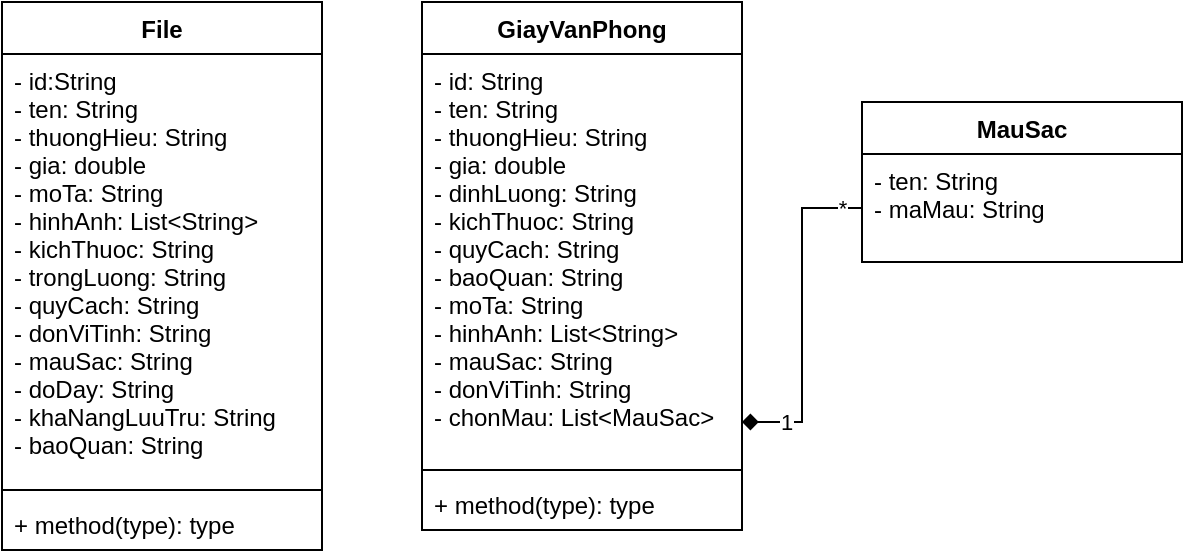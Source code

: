 <mxfile version="14.1.8" type="github">
  <diagram id="C5RBs43oDa-KdzZeNtuy" name="Page-1">
    <mxGraphModel dx="2012" dy="645" grid="1" gridSize="10" guides="1" tooltips="1" connect="1" arrows="1" fold="1" page="1" pageScale="1" pageWidth="827" pageHeight="1169" math="0" shadow="0">
      <root>
        <mxCell id="WIyWlLk6GJQsqaUBKTNV-0" />
        <mxCell id="WIyWlLk6GJQsqaUBKTNV-1" parent="WIyWlLk6GJQsqaUBKTNV-0" />
        <mxCell id="7N4hpyPiE46g98wLAyZC-36" value="GiayVanPhong" style="swimlane;fontStyle=1;align=center;verticalAlign=top;childLayout=stackLayout;horizontal=1;startSize=26;horizontalStack=0;resizeParent=1;resizeParentMax=0;resizeLast=0;collapsible=1;marginBottom=0;" vertex="1" parent="WIyWlLk6GJQsqaUBKTNV-1">
          <mxGeometry x="130" y="70" width="160" height="264" as="geometry" />
        </mxCell>
        <mxCell id="7N4hpyPiE46g98wLAyZC-37" value="- id: String&#xa;- ten: String&#xa;- thuongHieu: String&#xa;- gia: double&#xa;- dinhLuong: String&#xa;- kichThuoc: String&#xa;- quyCach: String&#xa;- baoQuan: String&#xa;- moTa: String&#xa;- hinhAnh: List&lt;String&gt;&#xa;- mauSac: String&#xa;- donViTinh: String&#xa;- chonMau: List&lt;MauSac&gt;" style="text;strokeColor=none;fillColor=none;align=left;verticalAlign=top;spacingLeft=4;spacingRight=4;overflow=hidden;rotatable=0;points=[[0,0.5],[1,0.5]];portConstraint=eastwest;" vertex="1" parent="7N4hpyPiE46g98wLAyZC-36">
          <mxGeometry y="26" width="160" height="204" as="geometry" />
        </mxCell>
        <mxCell id="7N4hpyPiE46g98wLAyZC-38" value="" style="line;strokeWidth=1;fillColor=none;align=left;verticalAlign=middle;spacingTop=-1;spacingLeft=3;spacingRight=3;rotatable=0;labelPosition=right;points=[];portConstraint=eastwest;" vertex="1" parent="7N4hpyPiE46g98wLAyZC-36">
          <mxGeometry y="230" width="160" height="8" as="geometry" />
        </mxCell>
        <mxCell id="7N4hpyPiE46g98wLAyZC-39" value="+ method(type): type" style="text;strokeColor=none;fillColor=none;align=left;verticalAlign=top;spacingLeft=4;spacingRight=4;overflow=hidden;rotatable=0;points=[[0,0.5],[1,0.5]];portConstraint=eastwest;" vertex="1" parent="7N4hpyPiE46g98wLAyZC-36">
          <mxGeometry y="238" width="160" height="26" as="geometry" />
        </mxCell>
        <mxCell id="7N4hpyPiE46g98wLAyZC-40" value="MauSac" style="swimlane;fontStyle=1;align=center;verticalAlign=top;childLayout=stackLayout;horizontal=1;startSize=26;horizontalStack=0;resizeParent=1;resizeParentMax=0;resizeLast=0;collapsible=1;marginBottom=0;" vertex="1" parent="WIyWlLk6GJQsqaUBKTNV-1">
          <mxGeometry x="350" y="120" width="160" height="80" as="geometry" />
        </mxCell>
        <mxCell id="7N4hpyPiE46g98wLAyZC-41" value="- ten: String&#xa;- maMau: String" style="text;strokeColor=none;fillColor=none;align=left;verticalAlign=top;spacingLeft=4;spacingRight=4;overflow=hidden;rotatable=0;points=[[0,0.5],[1,0.5]];portConstraint=eastwest;" vertex="1" parent="7N4hpyPiE46g98wLAyZC-40">
          <mxGeometry y="26" width="160" height="54" as="geometry" />
        </mxCell>
        <mxCell id="7N4hpyPiE46g98wLAyZC-44" style="edgeStyle=orthogonalEdgeStyle;rounded=0;orthogonalLoop=1;jettySize=auto;html=1;exitX=0;exitY=0.5;exitDx=0;exitDy=0;entryX=1;entryY=0.902;entryDx=0;entryDy=0;entryPerimeter=0;startArrow=none;startFill=0;endArrow=diamond;endFill=1;" edge="1" parent="WIyWlLk6GJQsqaUBKTNV-1" source="7N4hpyPiE46g98wLAyZC-41" target="7N4hpyPiE46g98wLAyZC-37">
          <mxGeometry relative="1" as="geometry" />
        </mxCell>
        <mxCell id="7N4hpyPiE46g98wLAyZC-45" value="1" style="edgeLabel;html=1;align=center;verticalAlign=middle;resizable=0;points=[];" vertex="1" connectable="0" parent="7N4hpyPiE46g98wLAyZC-44">
          <mxGeometry x="0.739" relative="1" as="geometry">
            <mxPoint as="offset" />
          </mxGeometry>
        </mxCell>
        <mxCell id="7N4hpyPiE46g98wLAyZC-46" value="*" style="edgeLabel;html=1;align=center;verticalAlign=middle;resizable=0;points=[];" vertex="1" connectable="0" parent="7N4hpyPiE46g98wLAyZC-44">
          <mxGeometry x="-0.878" relative="1" as="geometry">
            <mxPoint as="offset" />
          </mxGeometry>
        </mxCell>
        <mxCell id="7N4hpyPiE46g98wLAyZC-47" value="File" style="swimlane;fontStyle=1;align=center;verticalAlign=top;childLayout=stackLayout;horizontal=1;startSize=26;horizontalStack=0;resizeParent=1;resizeParentMax=0;resizeLast=0;collapsible=1;marginBottom=0;" vertex="1" parent="WIyWlLk6GJQsqaUBKTNV-1">
          <mxGeometry x="-80" y="70" width="160" height="274" as="geometry" />
        </mxCell>
        <mxCell id="7N4hpyPiE46g98wLAyZC-48" value="- id:String&#xa;- ten: String&#xa;- thuongHieu: String&#xa;- gia: double&#xa;- moTa: String&#xa;- hinhAnh: List&lt;String&gt;&#xa;- kichThuoc: String&#xa;- trongLuong: String&#xa;- quyCach: String&#xa;- donViTinh: String&#xa;- mauSac: String&#xa;- doDay: String&#xa;- khaNangLuuTru: String&#xa;- baoQuan: String" style="text;strokeColor=none;fillColor=none;align=left;verticalAlign=top;spacingLeft=4;spacingRight=4;overflow=hidden;rotatable=0;points=[[0,0.5],[1,0.5]];portConstraint=eastwest;" vertex="1" parent="7N4hpyPiE46g98wLAyZC-47">
          <mxGeometry y="26" width="160" height="214" as="geometry" />
        </mxCell>
        <mxCell id="7N4hpyPiE46g98wLAyZC-49" value="" style="line;strokeWidth=1;fillColor=none;align=left;verticalAlign=middle;spacingTop=-1;spacingLeft=3;spacingRight=3;rotatable=0;labelPosition=right;points=[];portConstraint=eastwest;" vertex="1" parent="7N4hpyPiE46g98wLAyZC-47">
          <mxGeometry y="240" width="160" height="8" as="geometry" />
        </mxCell>
        <mxCell id="7N4hpyPiE46g98wLAyZC-50" value="+ method(type): type" style="text;strokeColor=none;fillColor=none;align=left;verticalAlign=top;spacingLeft=4;spacingRight=4;overflow=hidden;rotatable=0;points=[[0,0.5],[1,0.5]];portConstraint=eastwest;" vertex="1" parent="7N4hpyPiE46g98wLAyZC-47">
          <mxGeometry y="248" width="160" height="26" as="geometry" />
        </mxCell>
      </root>
    </mxGraphModel>
  </diagram>
</mxfile>
